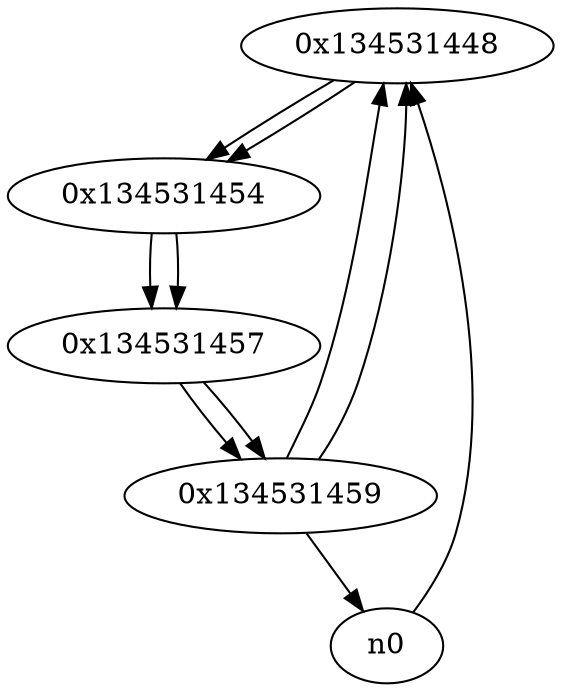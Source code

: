 digraph G{
/* nodes */
  n1 [label="0x134531448"]
  n2 [label="0x134531454"]
  n3 [label="0x134531457"]
  n4 [label="0x134531459"]
/* edges */
n1 -> n2;
n4 -> n1;
n0 -> n1;
n2 -> n3;
n1 -> n2;
n3 -> n4;
n2 -> n3;
n4 -> n1;
n4 -> n0;
n3 -> n4;
}
